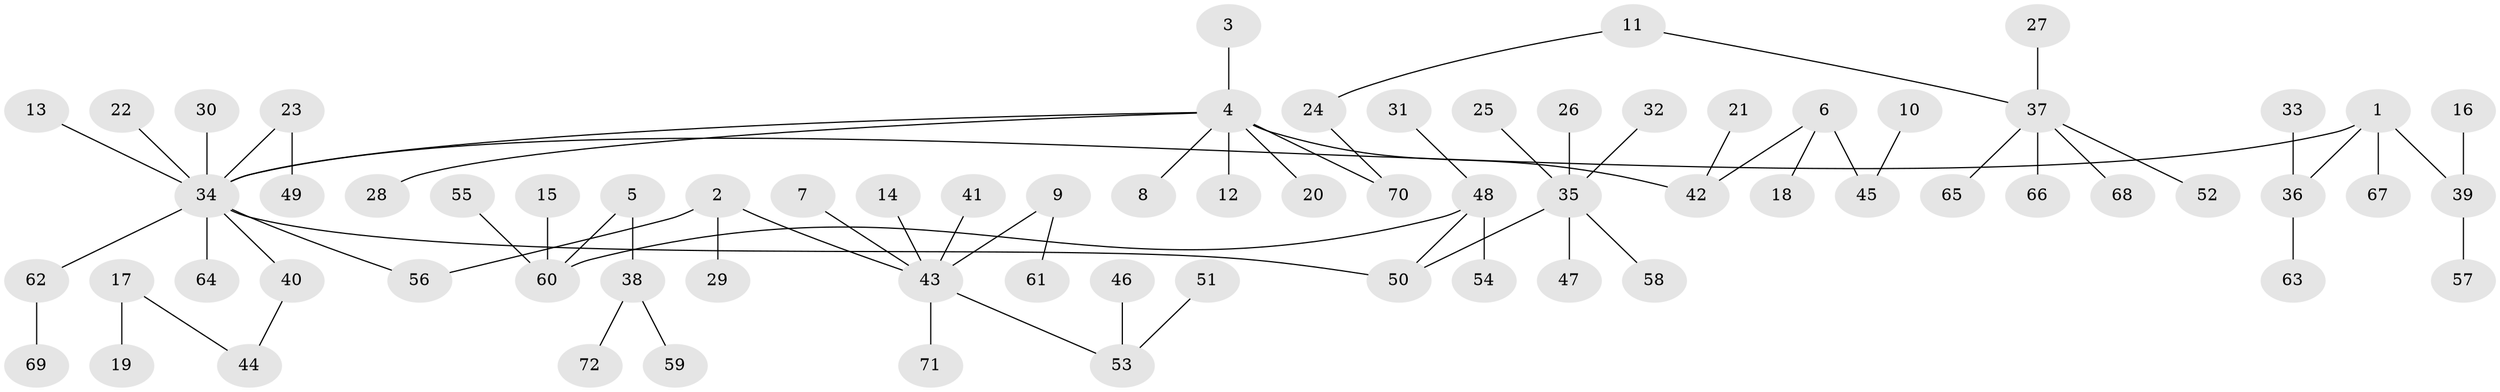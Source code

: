// original degree distribution, {6: 0.020833333333333332, 5: 0.034722222222222224, 12: 0.006944444444444444, 3: 0.0763888888888889, 4: 0.0763888888888889, 1: 0.5, 2: 0.2847222222222222}
// Generated by graph-tools (version 1.1) at 2025/50/03/09/25 03:50:20]
// undirected, 72 vertices, 71 edges
graph export_dot {
graph [start="1"]
  node [color=gray90,style=filled];
  1;
  2;
  3;
  4;
  5;
  6;
  7;
  8;
  9;
  10;
  11;
  12;
  13;
  14;
  15;
  16;
  17;
  18;
  19;
  20;
  21;
  22;
  23;
  24;
  25;
  26;
  27;
  28;
  29;
  30;
  31;
  32;
  33;
  34;
  35;
  36;
  37;
  38;
  39;
  40;
  41;
  42;
  43;
  44;
  45;
  46;
  47;
  48;
  49;
  50;
  51;
  52;
  53;
  54;
  55;
  56;
  57;
  58;
  59;
  60;
  61;
  62;
  63;
  64;
  65;
  66;
  67;
  68;
  69;
  70;
  71;
  72;
  1 -- 34 [weight=1.0];
  1 -- 36 [weight=1.0];
  1 -- 39 [weight=1.0];
  1 -- 67 [weight=1.0];
  2 -- 29 [weight=1.0];
  2 -- 43 [weight=1.0];
  2 -- 56 [weight=1.0];
  3 -- 4 [weight=1.0];
  4 -- 8 [weight=1.0];
  4 -- 12 [weight=1.0];
  4 -- 20 [weight=1.0];
  4 -- 28 [weight=1.0];
  4 -- 34 [weight=1.0];
  4 -- 42 [weight=1.0];
  4 -- 70 [weight=1.0];
  5 -- 38 [weight=1.0];
  5 -- 60 [weight=1.0];
  6 -- 18 [weight=1.0];
  6 -- 42 [weight=1.0];
  6 -- 45 [weight=1.0];
  7 -- 43 [weight=1.0];
  9 -- 43 [weight=1.0];
  9 -- 61 [weight=1.0];
  10 -- 45 [weight=1.0];
  11 -- 24 [weight=1.0];
  11 -- 37 [weight=1.0];
  13 -- 34 [weight=1.0];
  14 -- 43 [weight=1.0];
  15 -- 60 [weight=1.0];
  16 -- 39 [weight=1.0];
  17 -- 19 [weight=1.0];
  17 -- 44 [weight=1.0];
  21 -- 42 [weight=1.0];
  22 -- 34 [weight=1.0];
  23 -- 34 [weight=1.0];
  23 -- 49 [weight=1.0];
  24 -- 70 [weight=1.0];
  25 -- 35 [weight=1.0];
  26 -- 35 [weight=1.0];
  27 -- 37 [weight=1.0];
  30 -- 34 [weight=1.0];
  31 -- 48 [weight=1.0];
  32 -- 35 [weight=1.0];
  33 -- 36 [weight=1.0];
  34 -- 40 [weight=1.0];
  34 -- 50 [weight=1.0];
  34 -- 56 [weight=1.0];
  34 -- 62 [weight=1.0];
  34 -- 64 [weight=1.0];
  35 -- 47 [weight=1.0];
  35 -- 50 [weight=1.0];
  35 -- 58 [weight=1.0];
  36 -- 63 [weight=1.0];
  37 -- 52 [weight=1.0];
  37 -- 65 [weight=1.0];
  37 -- 66 [weight=1.0];
  37 -- 68 [weight=1.0];
  38 -- 59 [weight=1.0];
  38 -- 72 [weight=1.0];
  39 -- 57 [weight=1.0];
  40 -- 44 [weight=1.0];
  41 -- 43 [weight=1.0];
  43 -- 53 [weight=1.0];
  43 -- 71 [weight=1.0];
  46 -- 53 [weight=1.0];
  48 -- 50 [weight=1.0];
  48 -- 54 [weight=1.0];
  48 -- 60 [weight=1.0];
  51 -- 53 [weight=1.0];
  55 -- 60 [weight=1.0];
  62 -- 69 [weight=1.0];
}
